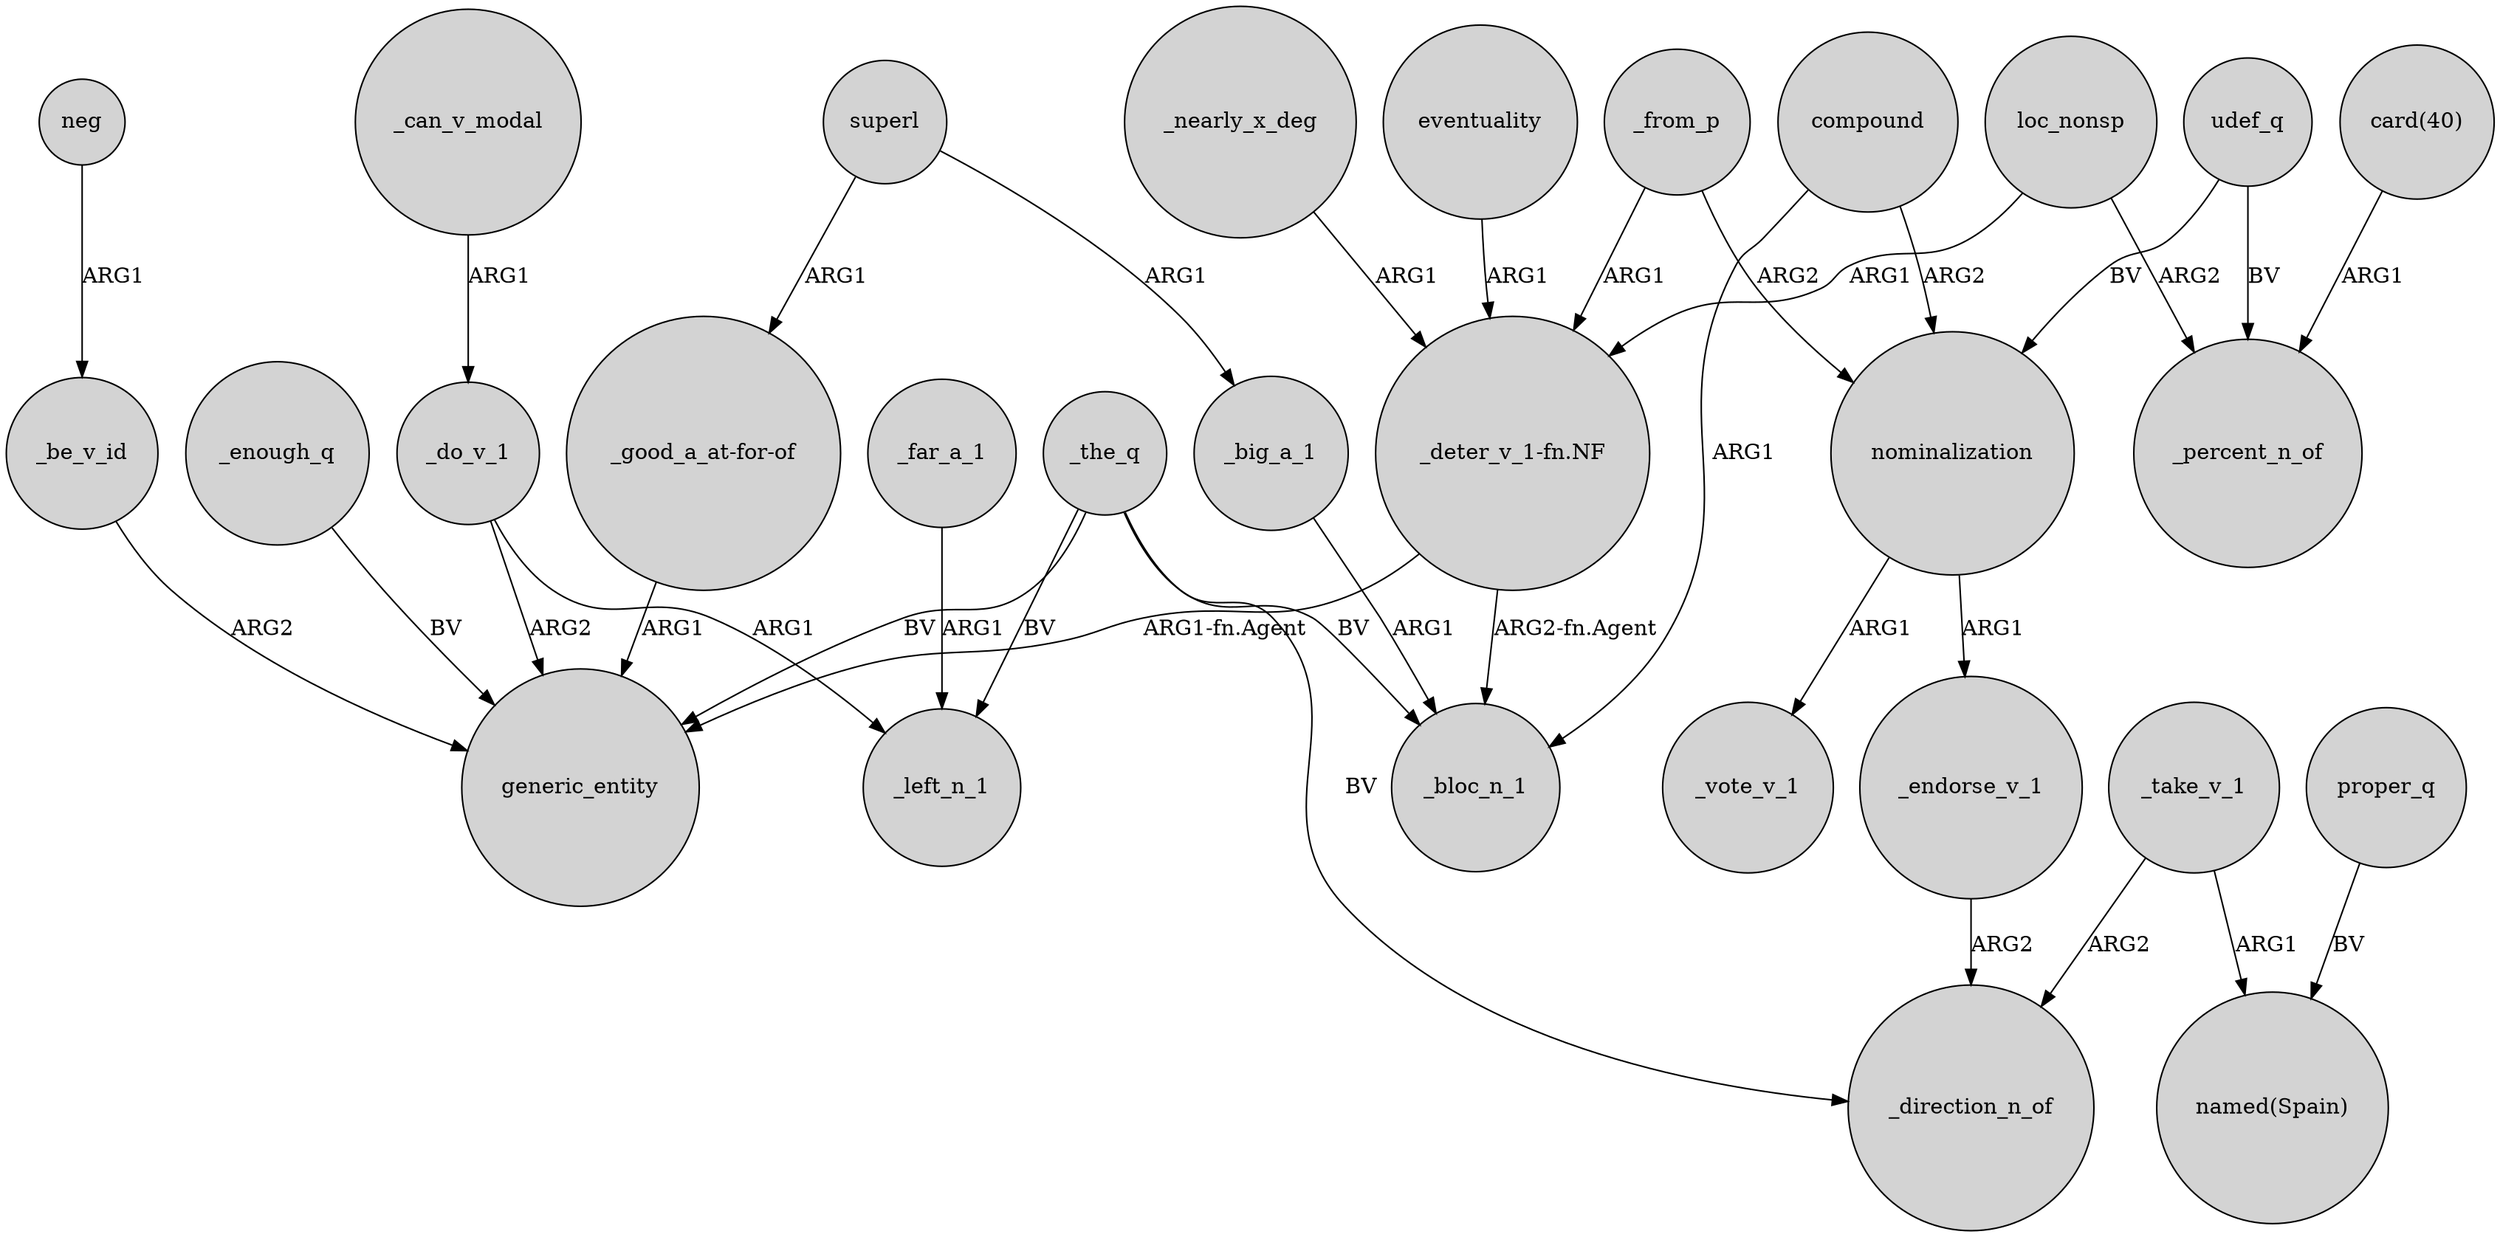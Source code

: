 digraph {
	node [shape=circle style=filled]
	_enough_q -> generic_entity [label=BV]
	_the_q -> generic_entity [label=BV]
	loc_nonsp -> "_deter_v_1-fn.NF" [label=ARG1]
	nominalization -> _endorse_v_1 [label=ARG1]
	_far_a_1 -> _left_n_1 [label=ARG1]
	_big_a_1 -> _bloc_n_1 [label=ARG1]
	_take_v_1 -> "named(Spain)" [label=ARG1]
	nominalization -> _vote_v_1 [label=ARG1]
	"card(40)" -> _percent_n_of [label=ARG1]
	_take_v_1 -> _direction_n_of [label=ARG2]
	"_deter_v_1-fn.NF" -> _bloc_n_1 [label="ARG2-fn.Agent"]
	_from_p -> "_deter_v_1-fn.NF" [label=ARG1]
	_the_q -> _bloc_n_1 [label=BV]
	compound -> nominalization [label=ARG2]
	_do_v_1 -> _left_n_1 [label=ARG1]
	_do_v_1 -> generic_entity [label=ARG2]
	_be_v_id -> generic_entity [label=ARG2]
	eventuality -> "_deter_v_1-fn.NF" [label=ARG1]
	_nearly_x_deg -> "_deter_v_1-fn.NF" [label=ARG1]
	"_good_a_at-for-of" -> generic_entity [label=ARG1]
	"_deter_v_1-fn.NF" -> generic_entity [label="ARG1-fn.Agent"]
	_the_q -> _direction_n_of [label=BV]
	superl -> "_good_a_at-for-of" [label=ARG1]
	loc_nonsp -> _percent_n_of [label=ARG2]
	_can_v_modal -> _do_v_1 [label=ARG1]
	udef_q -> nominalization [label=BV]
	compound -> _bloc_n_1 [label=ARG1]
	_endorse_v_1 -> _direction_n_of [label=ARG2]
	_from_p -> nominalization [label=ARG2]
	neg -> _be_v_id [label=ARG1]
	proper_q -> "named(Spain)" [label=BV]
	_the_q -> _left_n_1 [label=BV]
	udef_q -> _percent_n_of [label=BV]
	superl -> _big_a_1 [label=ARG1]
}
